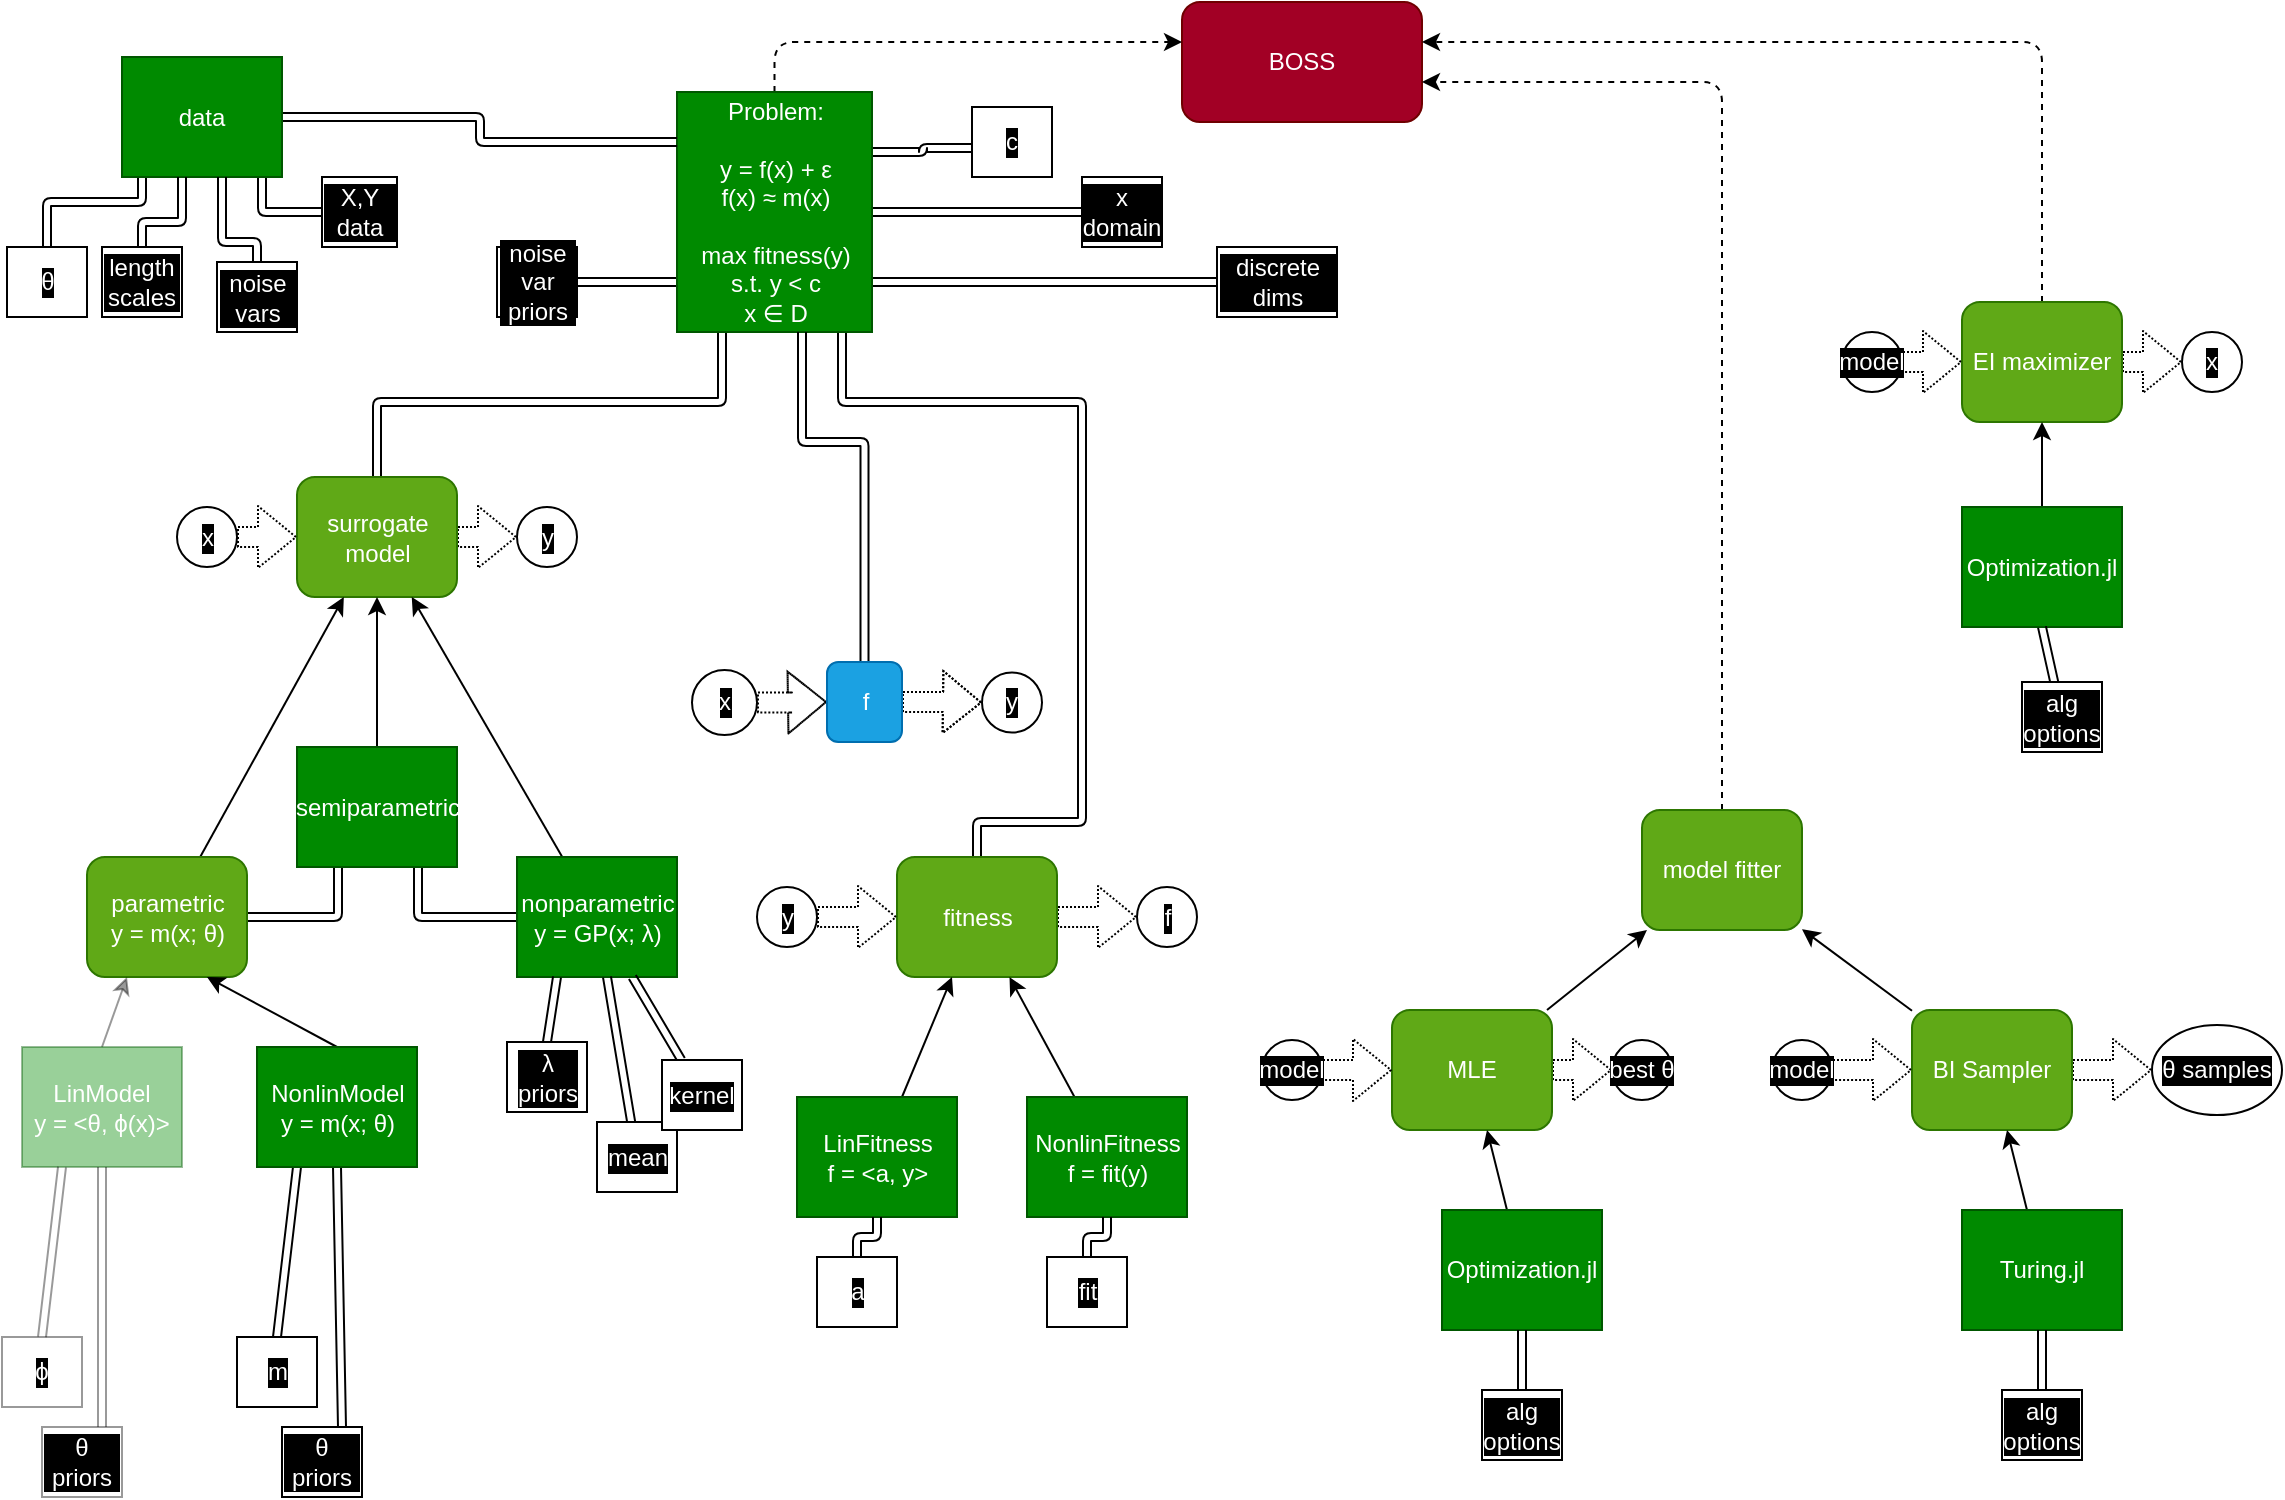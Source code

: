 <mxfile>
    <diagram id="b4evr6afsE_KYcXBCFgj" name="Page-1">
        <mxGraphModel dx="890" dy="1080" grid="1" gridSize="10" guides="1" tooltips="1" connect="1" arrows="1" fold="1" page="1" pageScale="1" pageWidth="1169" pageHeight="827" math="0" shadow="0">
            <root>
                <mxCell id="0"/>
                <mxCell id="1" parent="0"/>
                <mxCell id="2" value="BOSS" style="rounded=1;whiteSpace=wrap;html=1;fillColor=#a20025;strokeColor=#6F0000;fontColor=#ffffff;" parent="1" vertex="1">
                    <mxGeometry x="600" y="10" width="120" height="60" as="geometry"/>
                </mxCell>
                <mxCell id="118" style="edgeStyle=orthogonalEdgeStyle;shape=flexArrow;rounded=1;html=1;exitX=1;exitY=0.5;exitDx=0;exitDy=0;entryX=0;entryY=0.5;entryDx=0;entryDy=0;dashed=1;dashPattern=1 1;strokeColor=default;fontColor=#FFFFFF;" parent="1" source="6" target="117" edge="1">
                    <mxGeometry relative="1" as="geometry"/>
                </mxCell>
                <mxCell id="244" style="edgeStyle=orthogonalEdgeStyle;shape=link;rounded=1;html=1;strokeColor=default;fontSize=18;fontColor=#FFFFFF;" parent="1" source="6" target="241" edge="1">
                    <mxGeometry relative="1" as="geometry">
                        <Array as="points">
                            <mxPoint x="498" y="420"/>
                            <mxPoint x="550" y="420"/>
                            <mxPoint x="550" y="210"/>
                            <mxPoint x="430" y="210"/>
                        </Array>
                    </mxGeometry>
                </mxCell>
                <mxCell id="6" value="fitness" style="rounded=1;whiteSpace=wrap;html=1;fillColor=#60a917;fontColor=#ffffff;strokeColor=#2D7600;" parent="1" vertex="1">
                    <mxGeometry x="457.5" y="437.5" width="80" height="60" as="geometry"/>
                </mxCell>
                <mxCell id="141" style="edgeStyle=orthogonalEdgeStyle;shape=flexArrow;rounded=1;html=1;exitX=1;exitY=0.5;exitDx=0;exitDy=0;entryX=0;entryY=0.5;entryDx=0;entryDy=0;dashed=1;dashPattern=1 1;strokeColor=default;fontColor=#FFFFFF;" parent="1" source="7" target="138" edge="1">
                    <mxGeometry relative="1" as="geometry"/>
                </mxCell>
                <mxCell id="242" style="edgeStyle=orthogonalEdgeStyle;rounded=1;html=1;strokeColor=default;fontSize=18;fontColor=#FFFFFF;shape=link;" parent="1" source="7" target="241" edge="1">
                    <mxGeometry relative="1" as="geometry">
                        <Array as="points">
                            <mxPoint x="198" y="210"/>
                            <mxPoint x="370" y="210"/>
                        </Array>
                    </mxGeometry>
                </mxCell>
                <mxCell id="7" value="surrogate model" style="rounded=1;whiteSpace=wrap;html=1;fillColor=#60a917;fontColor=#ffffff;strokeColor=#2D7600;" parent="1" vertex="1">
                    <mxGeometry x="157.5" y="247.5" width="80" height="60" as="geometry"/>
                </mxCell>
                <mxCell id="123" style="edgeStyle=orthogonalEdgeStyle;shape=flexArrow;rounded=1;html=1;exitX=1;exitY=0.5;exitDx=0;exitDy=0;entryX=0;entryY=0.5;entryDx=0;entryDy=0;dashed=1;dashPattern=1 1;strokeColor=default;fontColor=#FFFFFF;" parent="1" source="28" target="122" edge="1">
                    <mxGeometry relative="1" as="geometry"/>
                </mxCell>
                <mxCell id="206" style="edgeStyle=orthogonalEdgeStyle;rounded=1;html=1;dashed=1;strokeColor=default;fontColor=#FFFFFF;" parent="1" source="28" target="2" edge="1">
                    <mxGeometry relative="1" as="geometry">
                        <Array as="points">
                            <mxPoint x="1030" y="30"/>
                        </Array>
                    </mxGeometry>
                </mxCell>
                <mxCell id="28" value="EI maximizer" style="rounded=1;whiteSpace=wrap;html=1;fillColor=#60a917;fontColor=#ffffff;strokeColor=#2D7600;" parent="1" vertex="1">
                    <mxGeometry x="990" y="160" width="80" height="60" as="geometry"/>
                </mxCell>
                <mxCell id="270" style="edgeStyle=orthogonalEdgeStyle;rounded=1;html=1;dashed=1;strokeColor=default;fontSize=18;fontColor=#FFFFFF;" parent="1" source="27" target="2" edge="1">
                    <mxGeometry relative="1" as="geometry">
                        <Array as="points">
                            <mxPoint x="870" y="50"/>
                        </Array>
                    </mxGeometry>
                </mxCell>
                <mxCell id="27" value="model fitter" style="rounded=1;whiteSpace=wrap;html=1;fillColor=#60a917;fontColor=#ffffff;strokeColor=#2D7600;" parent="1" vertex="1">
                    <mxGeometry x="830" y="414" width="80" height="60" as="geometry"/>
                </mxCell>
                <mxCell id="47" style="edgeStyle=none;rounded=1;html=1;strokeColor=default;" parent="1" source="43" target="6" edge="1">
                    <mxGeometry relative="1" as="geometry"/>
                </mxCell>
                <mxCell id="43" value="LinFitness&#10;f = &lt;a, y&gt;" style="rounded=0;whiteSpace=wrap;fillColor=#008a00;fontColor=#ffffff;strokeColor=#005700;" parent="1" vertex="1">
                    <mxGeometry x="407.5" y="557.5" width="80" height="60" as="geometry"/>
                </mxCell>
                <mxCell id="48" style="edgeStyle=none;rounded=1;html=1;strokeColor=default;" parent="1" source="44" target="6" edge="1">
                    <mxGeometry relative="1" as="geometry"/>
                </mxCell>
                <mxCell id="44" value="NonlinFitness&lt;br&gt;f = fit(y)" style="rounded=0;whiteSpace=wrap;html=1;fillColor=#008a00;fontColor=#ffffff;strokeColor=#005700;" parent="1" vertex="1">
                    <mxGeometry x="522.5" y="557.5" width="80" height="60" as="geometry"/>
                </mxCell>
                <mxCell id="56" style="edgeStyle=none;rounded=1;html=1;strokeColor=default;" parent="1" source="49" target="7" edge="1">
                    <mxGeometry relative="1" as="geometry"/>
                </mxCell>
                <mxCell id="58" style="edgeStyle=orthogonalEdgeStyle;shape=link;rounded=1;html=1;strokeColor=default;" parent="1" source="49" target="51" edge="1">
                    <mxGeometry relative="1" as="geometry">
                        <Array as="points">
                            <mxPoint x="218" y="467.5"/>
                        </Array>
                    </mxGeometry>
                </mxCell>
                <mxCell id="49" value="nonparametric&#10;y = GP(x; λ)" style="rounded=0;whiteSpace=wrap;fillColor=#008a00;fontColor=#ffffff;strokeColor=#005700;" parent="1" vertex="1">
                    <mxGeometry x="267.5" y="437.5" width="80" height="60" as="geometry"/>
                </mxCell>
                <mxCell id="55" style="rounded=1;html=1;strokeColor=default;" parent="1" source="50" target="7" edge="1">
                    <mxGeometry relative="1" as="geometry"/>
                </mxCell>
                <mxCell id="57" style="edgeStyle=orthogonalEdgeStyle;rounded=1;html=1;strokeColor=default;shape=link;" parent="1" source="50" target="51" edge="1">
                    <mxGeometry relative="1" as="geometry">
                        <Array as="points">
                            <mxPoint x="178" y="467.5"/>
                        </Array>
                    </mxGeometry>
                </mxCell>
                <mxCell id="50" value="parametric&#10;y = m(x; θ)" style="rounded=1;whiteSpace=wrap;strokeColor=#2D7600;fillColor=#60a917;fontColor=#ffffff;" parent="1" vertex="1">
                    <mxGeometry x="52.5" y="437.5" width="80" height="60" as="geometry"/>
                </mxCell>
                <mxCell id="53" style="rounded=1;html=1;strokeColor=default;" parent="1" source="51" target="7" edge="1">
                    <mxGeometry relative="1" as="geometry"/>
                </mxCell>
                <mxCell id="51" value="semiparametric" style="rounded=0;whiteSpace=wrap;html=1;fillColor=#008a00;fontColor=#ffffff;strokeColor=#005700;" parent="1" vertex="1">
                    <mxGeometry x="157.5" y="382.5" width="80" height="60" as="geometry"/>
                </mxCell>
                <mxCell id="61" style="rounded=1;html=1;strokeColor=default;" parent="1" source="59" target="27" edge="1">
                    <mxGeometry relative="1" as="geometry"/>
                </mxCell>
                <mxCell id="133" style="edgeStyle=orthogonalEdgeStyle;shape=flexArrow;rounded=1;html=1;exitX=1;exitY=0.5;exitDx=0;exitDy=0;entryX=0;entryY=0.5;entryDx=0;entryDy=0;dashed=1;dashPattern=1 1;strokeColor=default;fontColor=#FFFFFF;" parent="1" source="59" target="126" edge="1">
                    <mxGeometry relative="1" as="geometry"/>
                </mxCell>
                <mxCell id="59" value="MLE" style="rounded=1;whiteSpace=wrap;html=1;fillColor=#60a917;strokeColor=#2D7600;fontColor=#ffffff;" parent="1" vertex="1">
                    <mxGeometry x="705" y="514" width="80" height="60" as="geometry"/>
                </mxCell>
                <mxCell id="62" style="edgeStyle=none;rounded=1;html=1;strokeColor=default;" parent="1" source="60" target="27" edge="1">
                    <mxGeometry relative="1" as="geometry"/>
                </mxCell>
                <mxCell id="137" style="edgeStyle=orthogonalEdgeStyle;shape=flexArrow;rounded=1;html=1;exitX=1;exitY=0.5;exitDx=0;exitDy=0;entryX=0;entryY=0.5;entryDx=0;entryDy=0;dashed=1;dashPattern=1 1;strokeColor=default;fontColor=#FFFFFF;" parent="1" source="60" target="130" edge="1">
                    <mxGeometry relative="1" as="geometry"/>
                </mxCell>
                <mxCell id="60" value="BI Sampler" style="rounded=1;whiteSpace=wrap;html=1;fillColor=#60a917;strokeColor=#2D7600;fontColor=#ffffff;" parent="1" vertex="1">
                    <mxGeometry x="965" y="514" width="80" height="60" as="geometry"/>
                </mxCell>
                <mxCell id="235" style="rounded=1;html=1;strokeColor=default;fontColor=#FFFFFF;" parent="1" source="71" target="28" edge="1">
                    <mxGeometry relative="1" as="geometry">
                        <mxPoint x="1013.333" y="220" as="targetPoint"/>
                    </mxGeometry>
                </mxCell>
                <mxCell id="71" value="Optimization.jl" style="rounded=0;whiteSpace=wrap;html=1;fillColor=#008a00;fontColor=#ffffff;strokeColor=#005700;" parent="1" vertex="1">
                    <mxGeometry x="990" y="262.5" width="80" height="60" as="geometry"/>
                </mxCell>
                <mxCell id="74" style="edgeStyle=none;rounded=1;html=1;strokeColor=default;fontColor=#FFFFFF;" parent="1" source="73" target="59" edge="1">
                    <mxGeometry relative="1" as="geometry"/>
                </mxCell>
                <mxCell id="73" value="Optimization.jl" style="rounded=0;whiteSpace=wrap;html=1;fillColor=#008a00;fontColor=#ffffff;strokeColor=#005700;" parent="1" vertex="1">
                    <mxGeometry x="730" y="614" width="80" height="60" as="geometry"/>
                </mxCell>
                <mxCell id="82" style="edgeStyle=none;rounded=1;html=1;strokeColor=default;fontColor=#FFFFFF;" parent="1" source="81" target="60" edge="1">
                    <mxGeometry relative="1" as="geometry"/>
                </mxCell>
                <mxCell id="81" value="Turing.jl" style="rounded=0;whiteSpace=wrap;html=1;fillColor=#008a00;fontColor=#ffffff;strokeColor=#005700;" parent="1" vertex="1">
                    <mxGeometry x="990" y="614" width="80" height="60" as="geometry"/>
                </mxCell>
                <mxCell id="106" style="edgeStyle=orthogonalEdgeStyle;shape=link;rounded=1;html=1;strokeColor=default;fontColor=#FFFFFF;" parent="1" source="101" target="43" edge="1">
                    <mxGeometry relative="1" as="geometry"/>
                </mxCell>
                <mxCell id="101" value="a" style="rounded=0;whiteSpace=wrap;labelBackgroundColor=#000000;fontColor=#FFFFFF;" parent="1" vertex="1">
                    <mxGeometry x="417.5" y="637.5" width="40" height="35" as="geometry"/>
                </mxCell>
                <mxCell id="104" style="edgeStyle=orthogonalEdgeStyle;shape=link;rounded=1;html=1;strokeColor=default;fontColor=#FFFFFF;" parent="1" source="103" target="44" edge="1">
                    <mxGeometry relative="1" as="geometry"/>
                </mxCell>
                <mxCell id="103" value="fit" style="rounded=0;whiteSpace=wrap;labelBackgroundColor=#000000;fontColor=#FFFFFF;" parent="1" vertex="1">
                    <mxGeometry x="532.5" y="637.5" width="40" height="35" as="geometry"/>
                </mxCell>
                <mxCell id="186" style="shape=link;rounded=1;html=1;exitX=0.5;exitY=0;exitDx=0;exitDy=0;entryX=0.25;entryY=1;entryDx=0;entryDy=0;strokeColor=default;fontColor=#FFFFFF;" parent="1" source="107" target="143" edge="1">
                    <mxGeometry relative="1" as="geometry"/>
                </mxCell>
                <mxCell id="107" value="m" style="rounded=0;whiteSpace=wrap;labelBackgroundColor=#000000;fontColor=#FFFFFF;" parent="1" vertex="1">
                    <mxGeometry x="127.5" y="677.5" width="40" height="35" as="geometry"/>
                </mxCell>
                <mxCell id="189" style="shape=link;rounded=1;html=1;exitX=0.75;exitY=0;exitDx=0;exitDy=0;entryX=0.5;entryY=1;entryDx=0;entryDy=0;strokeColor=default;fontColor=#FFFFFF;" parent="1" source="108" target="143" edge="1">
                    <mxGeometry relative="1" as="geometry"/>
                </mxCell>
                <mxCell id="108" value="θ priors" style="rounded=0;whiteSpace=wrap;labelBackgroundColor=#000000;fontColor=#FFFFFF;" parent="1" vertex="1">
                    <mxGeometry x="150" y="722.5" width="40" height="35" as="geometry"/>
                </mxCell>
                <mxCell id="116" style="edgeStyle=orthogonalEdgeStyle;shape=flexArrow;rounded=1;html=1;exitX=1;exitY=0.5;exitDx=0;exitDy=0;entryX=0;entryY=0.5;entryDx=0;entryDy=0;dashed=1;dashPattern=1 1;strokeColor=default;fontColor=#FFFFFF;" parent="1" source="115" target="6" edge="1">
                    <mxGeometry relative="1" as="geometry"/>
                </mxCell>
                <mxCell id="115" value="y" style="ellipse;whiteSpace=wrap;html=1;aspect=fixed;labelBackgroundColor=#000000;fontColor=#FFFFFF;" parent="1" vertex="1">
                    <mxGeometry x="387.5" y="452.5" width="30" height="30" as="geometry"/>
                </mxCell>
                <mxCell id="117" value="f" style="ellipse;whiteSpace=wrap;html=1;aspect=fixed;labelBackgroundColor=#000000;fontColor=#FFFFFF;" parent="1" vertex="1">
                    <mxGeometry x="577.5" y="452.5" width="30" height="30" as="geometry"/>
                </mxCell>
                <mxCell id="121" style="edgeStyle=orthogonalEdgeStyle;shape=flexArrow;rounded=1;html=1;exitX=1;exitY=0.5;exitDx=0;exitDy=0;entryX=0;entryY=0.5;entryDx=0;entryDy=0;dashed=1;dashPattern=1 1;strokeColor=default;fontColor=#FFFFFF;" parent="1" source="120" target="28" edge="1">
                    <mxGeometry relative="1" as="geometry"/>
                </mxCell>
                <mxCell id="120" value="model" style="ellipse;whiteSpace=wrap;html=1;aspect=fixed;labelBackgroundColor=#000000;fontColor=#FFFFFF;" parent="1" vertex="1">
                    <mxGeometry x="930" y="175" width="30" height="30" as="geometry"/>
                </mxCell>
                <mxCell id="122" value="x" style="ellipse;whiteSpace=wrap;html=1;aspect=fixed;labelBackgroundColor=#000000;fontColor=#FFFFFF;" parent="1" vertex="1">
                    <mxGeometry x="1100" y="175" width="30" height="30" as="geometry"/>
                </mxCell>
                <mxCell id="132" style="edgeStyle=orthogonalEdgeStyle;shape=flexArrow;rounded=1;html=1;exitX=1;exitY=0.5;exitDx=0;exitDy=0;entryX=0;entryY=0.5;entryDx=0;entryDy=0;dashed=1;dashPattern=1 1;strokeColor=default;fontColor=#FFFFFF;" parent="1" source="124" target="59" edge="1">
                    <mxGeometry relative="1" as="geometry"/>
                </mxCell>
                <mxCell id="124" value="model" style="ellipse;whiteSpace=wrap;html=1;aspect=fixed;labelBackgroundColor=#000000;fontColor=#FFFFFF;" parent="1" vertex="1">
                    <mxGeometry x="640" y="529" width="30" height="30" as="geometry"/>
                </mxCell>
                <mxCell id="135" style="edgeStyle=orthogonalEdgeStyle;shape=flexArrow;rounded=1;html=1;exitX=1;exitY=0.5;exitDx=0;exitDy=0;entryX=0;entryY=0.5;entryDx=0;entryDy=0;dashed=1;dashPattern=1 1;strokeColor=default;fontColor=#FFFFFF;" parent="1" source="125" target="60" edge="1">
                    <mxGeometry relative="1" as="geometry"/>
                </mxCell>
                <mxCell id="125" value="model" style="ellipse;whiteSpace=wrap;html=1;aspect=fixed;labelBackgroundColor=#000000;fontColor=#FFFFFF;" parent="1" vertex="1">
                    <mxGeometry x="895" y="529" width="30" height="30" as="geometry"/>
                </mxCell>
                <mxCell id="126" value="best θ" style="ellipse;whiteSpace=wrap;aspect=fixed;labelBackgroundColor=#000000;fontColor=#FFFFFF;" parent="1" vertex="1">
                    <mxGeometry x="815" y="529" width="30" height="30" as="geometry"/>
                </mxCell>
                <mxCell id="130" value="θ samples" style="ellipse;whiteSpace=wrap;html=1;labelBackgroundColor=#000000;fontColor=#FFFFFF;" parent="1" vertex="1">
                    <mxGeometry x="1085" y="521.5" width="65" height="45" as="geometry"/>
                </mxCell>
                <mxCell id="138" value="y" style="ellipse;whiteSpace=wrap;html=1;aspect=fixed;labelBackgroundColor=#000000;fontColor=#FFFFFF;" parent="1" vertex="1">
                    <mxGeometry x="267.5" y="262.5" width="30" height="30" as="geometry"/>
                </mxCell>
                <mxCell id="140" style="edgeStyle=orthogonalEdgeStyle;shape=flexArrow;rounded=1;html=1;exitX=1;exitY=0.5;exitDx=0;exitDy=0;entryX=0;entryY=0.5;entryDx=0;entryDy=0;dashed=1;dashPattern=1 1;strokeColor=default;fontColor=#FFFFFF;" parent="1" source="139" target="7" edge="1">
                    <mxGeometry relative="1" as="geometry"/>
                </mxCell>
                <mxCell id="139" value="x" style="ellipse;whiteSpace=wrap;html=1;aspect=fixed;labelBackgroundColor=#000000;fontColor=#FFFFFF;" parent="1" vertex="1">
                    <mxGeometry x="97.5" y="262.5" width="30" height="30" as="geometry"/>
                </mxCell>
                <mxCell id="179" style="rounded=1;html=1;exitX=0.5;exitY=0;exitDx=0;exitDy=0;entryX=0.25;entryY=1;entryDx=0;entryDy=0;strokeColor=default;fontColor=#FFFFFF;opacity=40;" parent="1" source="142" target="50" edge="1">
                    <mxGeometry relative="1" as="geometry"/>
                </mxCell>
                <mxCell id="142" value="LinModel&#10;y = &lt;θ, ϕ(x)&gt;" style="rounded=0;whiteSpace=wrap;fillColor=#008a00;fontColor=#ffffff;strokeColor=#005700;opacity=40;" parent="1" vertex="1">
                    <mxGeometry x="20" y="532.5" width="80" height="60" as="geometry"/>
                </mxCell>
                <mxCell id="180" style="edgeStyle=none;rounded=1;html=1;exitX=0.5;exitY=0;exitDx=0;exitDy=0;entryX=0.75;entryY=1;entryDx=0;entryDy=0;strokeColor=default;fontColor=#FFFFFF;" parent="1" source="143" target="50" edge="1">
                    <mxGeometry relative="1" as="geometry"/>
                </mxCell>
                <mxCell id="143" value="NonlinModel&lt;br&gt;y = m(x; θ)" style="rounded=0;whiteSpace=wrap;html=1;fillColor=#008a00;fontColor=#ffffff;strokeColor=#005700;" parent="1" vertex="1">
                    <mxGeometry x="137.5" y="532.5" width="80" height="60" as="geometry"/>
                </mxCell>
                <mxCell id="190" style="shape=link;rounded=1;html=1;exitX=0.5;exitY=0;exitDx=0;exitDy=0;entryX=0.25;entryY=1;entryDx=0;entryDy=0;strokeColor=default;fontColor=#FFFFFF;opacity=40;" parent="1" source="147" target="142" edge="1">
                    <mxGeometry relative="1" as="geometry"/>
                </mxCell>
                <mxCell id="147" value="ϕ" style="rounded=0;whiteSpace=wrap;labelBackgroundColor=#000000;fontColor=#FFFFFF;opacity=40;" parent="1" vertex="1">
                    <mxGeometry x="10" y="677.5" width="40" height="35" as="geometry"/>
                </mxCell>
                <mxCell id="192" style="shape=link;rounded=1;html=1;exitX=0.75;exitY=0;exitDx=0;exitDy=0;entryX=0.5;entryY=1;entryDx=0;entryDy=0;strokeColor=default;fontColor=#FFFFFF;opacity=40;" parent="1" source="150" target="142" edge="1">
                    <mxGeometry relative="1" as="geometry"/>
                </mxCell>
                <mxCell id="150" value="θ priors" style="rounded=0;whiteSpace=wrap;labelBackgroundColor=#000000;fontColor=#FFFFFF;opacity=40;" parent="1" vertex="1">
                    <mxGeometry x="30" y="722.5" width="40" height="35" as="geometry"/>
                </mxCell>
                <mxCell id="194" style="shape=link;rounded=1;html=1;exitX=0.5;exitY=0;exitDx=0;exitDy=0;entryX=0.25;entryY=1;entryDx=0;entryDy=0;strokeColor=default;fontColor=#FFFFFF;" parent="1" source="155" target="49" edge="1">
                    <mxGeometry relative="1" as="geometry"/>
                </mxCell>
                <mxCell id="155" value="λ&#10;priors" style="rounded=0;whiteSpace=wrap;labelBackgroundColor=#000000;fontColor=#FFFFFF;" parent="1" vertex="1">
                    <mxGeometry x="262.5" y="530" width="40" height="35" as="geometry"/>
                </mxCell>
                <mxCell id="255" style="edgeStyle=orthogonalEdgeStyle;shape=link;rounded=1;html=1;strokeColor=default;fontSize=18;fontColor=#FFFFFF;" parent="1" source="157" target="241" edge="1">
                    <mxGeometry relative="1" as="geometry">
                        <Array as="points">
                            <mxPoint x="330" y="150"/>
                            <mxPoint x="330" y="150"/>
                        </Array>
                    </mxGeometry>
                </mxCell>
                <mxCell id="157" value="noise var priors" style="rounded=0;whiteSpace=wrap;labelBackgroundColor=#000000;fontColor=#FFFFFF;" parent="1" vertex="1">
                    <mxGeometry x="257.5" y="132.5" width="40" height="35" as="geometry"/>
                </mxCell>
                <mxCell id="257" style="edgeStyle=orthogonalEdgeStyle;shape=link;rounded=1;html=1;strokeColor=default;fontSize=18;fontColor=#FFFFFF;" parent="1" source="158" target="256" edge="1">
                    <mxGeometry relative="1" as="geometry">
                        <Array as="points">
                            <mxPoint x="140" y="115"/>
                        </Array>
                    </mxGeometry>
                </mxCell>
                <mxCell id="158" value="X,Y data" style="rounded=0;whiteSpace=wrap;labelBackgroundColor=#000000;fontColor=#FFFFFF;" parent="1" vertex="1">
                    <mxGeometry x="170" y="97.5" width="37.5" height="35" as="geometry"/>
                </mxCell>
                <mxCell id="258" style="edgeStyle=orthogonalEdgeStyle;shape=link;rounded=1;html=1;strokeColor=default;fontSize=18;fontColor=#FFFFFF;" parent="1" source="160" target="256" edge="1">
                    <mxGeometry relative="1" as="geometry">
                        <Array as="points">
                            <mxPoint x="33" y="110"/>
                            <mxPoint x="80" y="110"/>
                        </Array>
                    </mxGeometry>
                </mxCell>
                <mxCell id="160" value="θ" style="rounded=0;whiteSpace=wrap;labelBackgroundColor=#000000;fontColor=#FFFFFF;" parent="1" vertex="1">
                    <mxGeometry x="12.5" y="132.5" width="40" height="35" as="geometry"/>
                </mxCell>
                <mxCell id="249" style="edgeStyle=orthogonalEdgeStyle;shape=link;rounded=1;html=1;strokeColor=default;fontSize=18;fontColor=#FFFFFF;" parent="1" source="166" target="241" edge="1">
                    <mxGeometry relative="1" as="geometry">
                        <Array as="points">
                            <mxPoint x="570.5" y="115"/>
                        </Array>
                    </mxGeometry>
                </mxCell>
                <mxCell id="166" value="x domain" style="rounded=0;whiteSpace=wrap;labelBackgroundColor=#000000;fontColor=#FFFFFF;" parent="1" vertex="1">
                    <mxGeometry x="550" y="97.5" width="40" height="35" as="geometry"/>
                </mxCell>
                <mxCell id="176" style="edgeStyle=orthogonalEdgeStyle;shape=link;rounded=1;html=1;strokeColor=default;fontColor=#FFFFFF;" parent="1" source="175" target="73" edge="1">
                    <mxGeometry relative="1" as="geometry"/>
                </mxCell>
                <mxCell id="175" value="alg options" style="rounded=0;whiteSpace=wrap;labelBackgroundColor=#000000;fontColor=#FFFFFF;" parent="1" vertex="1">
                    <mxGeometry x="750" y="704" width="40" height="35" as="geometry"/>
                </mxCell>
                <mxCell id="178" style="edgeStyle=orthogonalEdgeStyle;shape=link;rounded=1;html=1;strokeColor=default;fontColor=#FFFFFF;" parent="1" source="177" target="81" edge="1">
                    <mxGeometry relative="1" as="geometry"/>
                </mxCell>
                <mxCell id="177" value="alg options" style="rounded=0;whiteSpace=wrap;labelBackgroundColor=#000000;fontColor=#FFFFFF;" parent="1" vertex="1">
                    <mxGeometry x="1010" y="704" width="40" height="35" as="geometry"/>
                </mxCell>
                <mxCell id="252" style="edgeStyle=orthogonalEdgeStyle;shape=flexArrow;rounded=1;html=1;entryX=0;entryY=0.5;entryDx=0;entryDy=0;strokeColor=default;fontSize=18;fontColor=#FFFFFF;dashed=1;dashPattern=1 1;" parent="1" source="214" target="251" edge="1">
                    <mxGeometry relative="1" as="geometry"/>
                </mxCell>
                <mxCell id="214" value="x" style="ellipse;whiteSpace=wrap;html=1;aspect=fixed;labelBackgroundColor=#000000;fontColor=#FFFFFF;" parent="1" vertex="1">
                    <mxGeometry x="355" y="344" width="32.5" height="32.5" as="geometry"/>
                </mxCell>
                <mxCell id="215" value="y" style="ellipse;whiteSpace=wrap;html=1;aspect=fixed;labelBackgroundColor=#000000;fontColor=#FFFFFF;" parent="1" vertex="1">
                    <mxGeometry x="500" y="345.25" width="30" height="30" as="geometry"/>
                </mxCell>
                <mxCell id="248" style="edgeStyle=orthogonalEdgeStyle;shape=link;rounded=1;html=1;strokeColor=default;fontSize=18;fontColor=#FFFFFF;" parent="1" source="219" target="241" edge="1">
                    <mxGeometry relative="1" as="geometry">
                        <Array as="points">
                            <mxPoint x="470.5" y="83"/>
                            <mxPoint x="470.5" y="85"/>
                        </Array>
                    </mxGeometry>
                </mxCell>
                <mxCell id="219" value="c" style="rounded=0;whiteSpace=wrap;labelBackgroundColor=#000000;fontColor=#FFFFFF;" parent="1" vertex="1">
                    <mxGeometry x="495" y="62.5" width="40" height="35" as="geometry"/>
                </mxCell>
                <mxCell id="250" style="edgeStyle=orthogonalEdgeStyle;shape=link;rounded=1;html=1;strokeColor=default;fontSize=18;fontColor=#FFFFFF;" parent="1" source="225" target="241" edge="1">
                    <mxGeometry relative="1" as="geometry">
                        <Array as="points">
                            <mxPoint x="647.5" y="135"/>
                        </Array>
                    </mxGeometry>
                </mxCell>
                <mxCell id="225" value="discrete dims" style="rounded=0;whiteSpace=wrap;labelBackgroundColor=#000000;fontColor=#FFFFFF;" parent="1" vertex="1">
                    <mxGeometry x="617.5" y="132.5" width="60" height="35" as="geometry"/>
                </mxCell>
                <mxCell id="246" style="edgeStyle=orthogonalEdgeStyle;rounded=1;html=1;strokeColor=default;fontSize=18;fontColor=#FFFFFF;dashed=1;" parent="1" source="241" target="2" edge="1">
                    <mxGeometry relative="1" as="geometry">
                        <Array as="points">
                            <mxPoint x="396" y="30"/>
                        </Array>
                    </mxGeometry>
                </mxCell>
                <mxCell id="241" value="Problem:&#10;&#10;y = f(x) + ε&#10;f(x) ≈ m(x)&#10;&#10;max fitness(y)&#10;s.t. y &lt; c&#10;x ∈ D" style="rounded=0;whiteSpace=wrap;fillColor=#008a00;fontColor=#ffffff;strokeColor=#005700;" parent="1" vertex="1">
                    <mxGeometry x="347.5" y="55" width="97.5" height="120" as="geometry"/>
                </mxCell>
                <mxCell id="253" style="edgeStyle=orthogonalEdgeStyle;shape=flexArrow;rounded=1;html=1;entryX=0;entryY=0.5;entryDx=0;entryDy=0;dashed=1;dashPattern=1 1;strokeColor=default;fontSize=18;fontColor=#FFFFFF;" parent="1" source="251" target="215" edge="1">
                    <mxGeometry relative="1" as="geometry"/>
                </mxCell>
                <mxCell id="254" style="edgeStyle=orthogonalEdgeStyle;shape=link;rounded=1;html=1;strokeColor=default;fontSize=18;fontColor=#FFFFFF;" parent="1" source="251" target="241" edge="1">
                    <mxGeometry relative="1" as="geometry">
                        <Array as="points">
                            <mxPoint x="441" y="230"/>
                            <mxPoint x="410" y="230"/>
                        </Array>
                    </mxGeometry>
                </mxCell>
                <mxCell id="251" value="f" style="rounded=1;whiteSpace=wrap;html=1;fillColor=#1ba1e2;fontColor=#ffffff;strokeColor=#006EAF;" parent="1" vertex="1">
                    <mxGeometry x="422.5" y="340" width="37.5" height="40" as="geometry"/>
                </mxCell>
                <mxCell id="259" style="edgeStyle=orthogonalEdgeStyle;shape=link;rounded=1;html=1;strokeColor=default;fontSize=18;fontColor=#FFFFFF;" parent="1" source="256" target="241" edge="1">
                    <mxGeometry relative="1" as="geometry">
                        <Array as="points">
                            <mxPoint x="249" y="68"/>
                            <mxPoint x="249" y="80"/>
                        </Array>
                    </mxGeometry>
                </mxCell>
                <mxCell id="256" value="data" style="rounded=0;whiteSpace=wrap;html=1;fillColor=#008a00;fontColor=#ffffff;strokeColor=#005700;" parent="1" vertex="1">
                    <mxGeometry x="70" y="37.5" width="80" height="60" as="geometry"/>
                </mxCell>
                <mxCell id="274" style="edgeStyle=none;shape=link;rounded=1;html=1;strokeColor=default;fontSize=18;fontColor=#FFFFFF;" parent="1" source="271" target="49" edge="1">
                    <mxGeometry relative="1" as="geometry"/>
                </mxCell>
                <mxCell id="271" value="mean" style="rounded=0;whiteSpace=wrap;labelBackgroundColor=#000000;fontColor=#FFFFFF;" parent="1" vertex="1">
                    <mxGeometry x="307.5" y="570" width="40" height="35" as="geometry"/>
                </mxCell>
                <mxCell id="273" style="rounded=1;html=1;strokeColor=default;fontSize=18;fontColor=#FFFFFF;shape=link;" parent="1" source="272" target="49" edge="1">
                    <mxGeometry relative="1" as="geometry"/>
                </mxCell>
                <mxCell id="272" value="kernel" style="rounded=0;whiteSpace=wrap;labelBackgroundColor=#000000;fontColor=#FFFFFF;" parent="1" vertex="1">
                    <mxGeometry x="340" y="539" width="40" height="35" as="geometry"/>
                </mxCell>
                <mxCell id="277" style="edgeStyle=orthogonalEdgeStyle;shape=link;rounded=1;html=1;strokeColor=default;fontSize=18;fontColor=#FFFFFF;" parent="1" source="275" target="256" edge="1">
                    <mxGeometry relative="1" as="geometry">
                        <Array as="points">
                            <mxPoint x="80" y="120"/>
                            <mxPoint x="100" y="120"/>
                        </Array>
                    </mxGeometry>
                </mxCell>
                <mxCell id="275" value="length scales" style="rounded=0;whiteSpace=wrap;labelBackgroundColor=#000000;fontColor=#FFFFFF;" parent="1" vertex="1">
                    <mxGeometry x="60" y="132.5" width="40" height="35" as="geometry"/>
                </mxCell>
                <mxCell id="278" style="edgeStyle=orthogonalEdgeStyle;shape=link;rounded=1;html=1;strokeColor=default;fontSize=18;fontColor=#FFFFFF;" parent="1" source="276" target="256" edge="1">
                    <mxGeometry relative="1" as="geometry">
                        <Array as="points">
                            <mxPoint x="138" y="130"/>
                            <mxPoint x="120" y="130"/>
                        </Array>
                    </mxGeometry>
                </mxCell>
                <mxCell id="276" value="noise vars" style="rounded=0;whiteSpace=wrap;labelBackgroundColor=#000000;fontColor=#FFFFFF;" parent="1" vertex="1">
                    <mxGeometry x="117.5" y="140" width="40" height="35" as="geometry"/>
                </mxCell>
                <mxCell id="281" style="edgeStyle=none;shape=link;html=1;entryX=0.5;entryY=1;entryDx=0;entryDy=0;" edge="1" parent="1" source="279" target="71">
                    <mxGeometry relative="1" as="geometry"/>
                </mxCell>
                <mxCell id="279" value="alg options" style="rounded=0;whiteSpace=wrap;labelBackgroundColor=#000000;fontColor=#FFFFFF;" vertex="1" parent="1">
                    <mxGeometry x="1020" y="350" width="40" height="35" as="geometry"/>
                </mxCell>
            </root>
        </mxGraphModel>
    </diagram>
</mxfile>